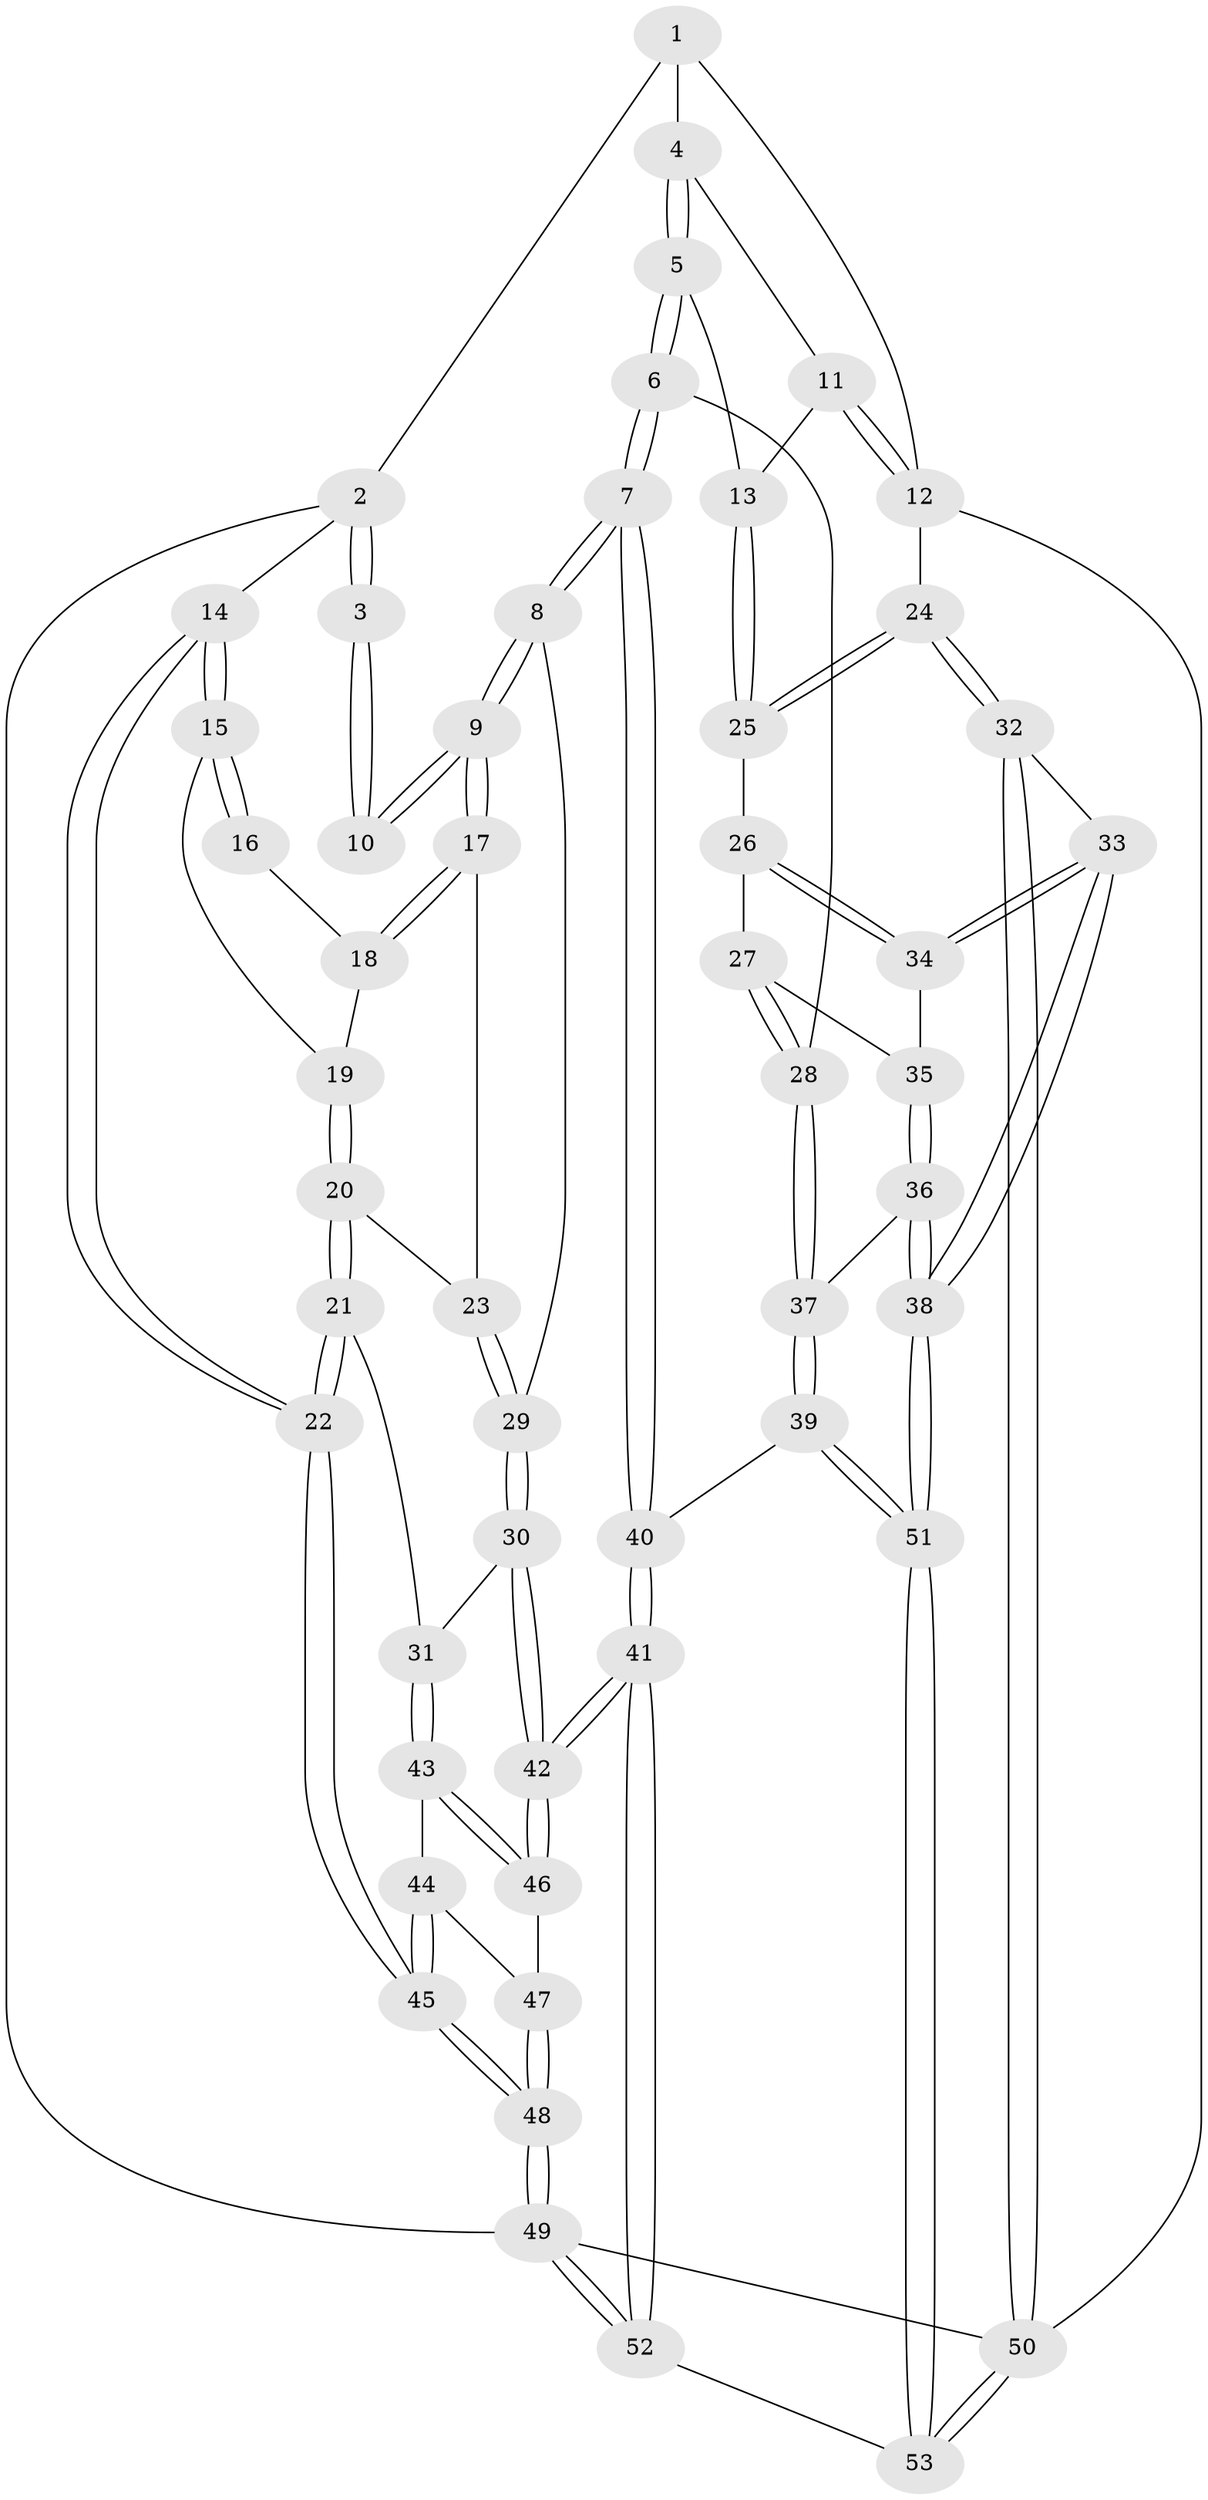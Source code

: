 // coarse degree distribution, {4: 0.2, 3: 0.4, 2: 0.06666666666666667, 7: 0.06666666666666667, 6: 0.13333333333333333, 8: 0.06666666666666667, 5: 0.06666666666666667}
// Generated by graph-tools (version 1.1) at 2025/06/03/04/25 22:06:56]
// undirected, 53 vertices, 129 edges
graph export_dot {
graph [start="1"]
  node [color=gray90,style=filled];
  1 [pos="+0.6043073098167379+0"];
  2 [pos="+0+0"];
  3 [pos="+0.4776694801541766+0"];
  4 [pos="+0.7600896330025768+0.15804246218788978"];
  5 [pos="+0.6755128401444367+0.3579132964479028"];
  6 [pos="+0.5706112028368473+0.46099178159109055"];
  7 [pos="+0.48502351939216415+0.46287490183480884"];
  8 [pos="+0.4786231735225564+0.45880568322629633"];
  9 [pos="+0.46783334720461806+0.44025618229024405"];
  10 [pos="+0.37372365343930775+0.15495612209918344"];
  11 [pos="+0.91301013143504+0.20666024091370278"];
  12 [pos="+1+0.2567427327372482"];
  13 [pos="+0.8150947297820424+0.41080894692525394"];
  14 [pos="+0+0.056496080956585135"];
  15 [pos="+0.044628289987005014+0.20331529388370073"];
  16 [pos="+0.3465904805054283+0.1636251696559776"];
  17 [pos="+0.23991944070250618+0.39896420110771225"];
  18 [pos="+0.22846110468449446+0.34745285691642575"];
  19 [pos="+0.10913173980125321+0.337813223554038"];
  20 [pos="+0.1258288883440618+0.44494454129140526"];
  21 [pos="+0.05375644737459335+0.5206611443110707"];
  22 [pos="+0+0.5697331984224583"];
  23 [pos="+0.16594967146715608+0.4504542647015371"];
  24 [pos="+1+0.5338659494793883"];
  25 [pos="+0.8957072283857529+0.493169684020113"];
  26 [pos="+0.8060148621252595+0.5209712149242475"];
  27 [pos="+0.6840366720440627+0.5097639057177203"];
  28 [pos="+0.606284193311364+0.4924114328012733"];
  29 [pos="+0.2817706588006746+0.5476987875844138"];
  30 [pos="+0.2393725966327556+0.6126845986074694"];
  31 [pos="+0.1819231626849798+0.6330374793869983"];
  32 [pos="+1+0.6251221413552935"];
  33 [pos="+1+0.6593873728909709"];
  34 [pos="+0.7889471884320882+0.6084030624601908"];
  35 [pos="+0.778991639842463+0.6170667656926198"];
  36 [pos="+0.7204562477628235+0.7295024640343643"];
  37 [pos="+0.7076895255686712+0.7256975858646895"];
  38 [pos="+0.8391331221674919+0.8074683856907637"];
  39 [pos="+0.5030209081701877+0.8146215621850944"];
  40 [pos="+0.4447426644777076+0.8161927776890497"];
  41 [pos="+0.425458182893292+0.8319968593362058"];
  42 [pos="+0.39905297128764144+0.8181714443624635"];
  43 [pos="+0.17366741168647135+0.6509329596178326"];
  44 [pos="+0.16469576611649706+0.6644199899149098"];
  45 [pos="+0+0.8821212637876193"];
  46 [pos="+0.2910293166344956+0.8012194233015135"];
  47 [pos="+0.18945369160999684+0.799516746046698"];
  48 [pos="+0+1"];
  49 [pos="+0+1"];
  50 [pos="+1+1"];
  51 [pos="+0.8051461197327646+1"];
  52 [pos="+0.34825947127763873+1"];
  53 [pos="+0.8423815017668326+1"];
  1 -- 2;
  1 -- 4;
  1 -- 12;
  2 -- 3;
  2 -- 3;
  2 -- 14;
  2 -- 49;
  3 -- 10;
  3 -- 10;
  4 -- 5;
  4 -- 5;
  4 -- 11;
  5 -- 6;
  5 -- 6;
  5 -- 13;
  6 -- 7;
  6 -- 7;
  6 -- 28;
  7 -- 8;
  7 -- 8;
  7 -- 40;
  7 -- 40;
  8 -- 9;
  8 -- 9;
  8 -- 29;
  9 -- 10;
  9 -- 10;
  9 -- 17;
  9 -- 17;
  11 -- 12;
  11 -- 12;
  11 -- 13;
  12 -- 24;
  12 -- 50;
  13 -- 25;
  13 -- 25;
  14 -- 15;
  14 -- 15;
  14 -- 22;
  14 -- 22;
  15 -- 16;
  15 -- 16;
  15 -- 19;
  16 -- 18;
  17 -- 18;
  17 -- 18;
  17 -- 23;
  18 -- 19;
  19 -- 20;
  19 -- 20;
  20 -- 21;
  20 -- 21;
  20 -- 23;
  21 -- 22;
  21 -- 22;
  21 -- 31;
  22 -- 45;
  22 -- 45;
  23 -- 29;
  23 -- 29;
  24 -- 25;
  24 -- 25;
  24 -- 32;
  24 -- 32;
  25 -- 26;
  26 -- 27;
  26 -- 34;
  26 -- 34;
  27 -- 28;
  27 -- 28;
  27 -- 35;
  28 -- 37;
  28 -- 37;
  29 -- 30;
  29 -- 30;
  30 -- 31;
  30 -- 42;
  30 -- 42;
  31 -- 43;
  31 -- 43;
  32 -- 33;
  32 -- 50;
  32 -- 50;
  33 -- 34;
  33 -- 34;
  33 -- 38;
  33 -- 38;
  34 -- 35;
  35 -- 36;
  35 -- 36;
  36 -- 37;
  36 -- 38;
  36 -- 38;
  37 -- 39;
  37 -- 39;
  38 -- 51;
  38 -- 51;
  39 -- 40;
  39 -- 51;
  39 -- 51;
  40 -- 41;
  40 -- 41;
  41 -- 42;
  41 -- 42;
  41 -- 52;
  41 -- 52;
  42 -- 46;
  42 -- 46;
  43 -- 44;
  43 -- 46;
  43 -- 46;
  44 -- 45;
  44 -- 45;
  44 -- 47;
  45 -- 48;
  45 -- 48;
  46 -- 47;
  47 -- 48;
  47 -- 48;
  48 -- 49;
  48 -- 49;
  49 -- 52;
  49 -- 52;
  49 -- 50;
  50 -- 53;
  50 -- 53;
  51 -- 53;
  51 -- 53;
  52 -- 53;
}
